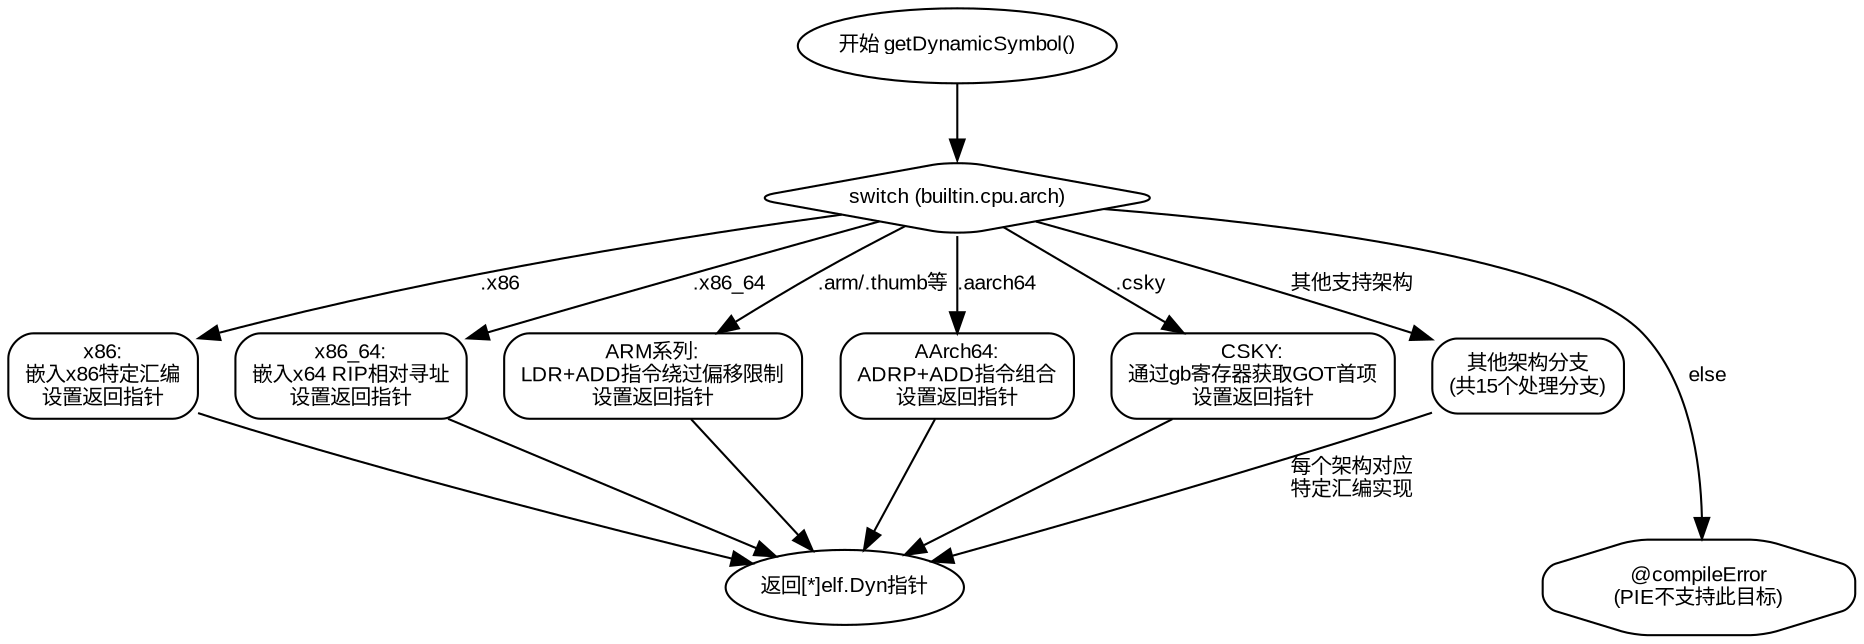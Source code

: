 
digraph GetDynamicSymbolFlowchart {
    graph [fontname="Arial", fontsize="12", labelloc="t", labeljust="l", rankdir="TB"];
    node [shape="rectangle", style="rounded", fontname="Arial", fontsize="10"];
    edge [fontname="Arial", fontsize="10"];

    start [label="开始 getDynamicSymbol()", shape="ellipse"];
    switch_arch [label="switch (builtin.cpu.arch)", shape="diamond"];
    return_x86 [label="x86:\n嵌入x86特定汇编\n设置返回指针"];
    return_x64 [label="x86_64:\n嵌入x64 RIP相对寻址\n设置返回指针"];
    return_arm [label="ARM系列:\nLDR+ADD指令绕过偏移限制\n设置返回指针"];
    return_aarch64 [label="AArch64:\nADRP+ADD指令组合\n设置返回指针"];
    return_csky [label="CSKY:\n通过gb寄存器获取GOT首项\n设置返回指针"];
    other_arch [label="其他架构分支\n(共15个处理分支)"];
    compile_error [label="@compileError\n(PIE不支持此目标)", shape="octagon"];
    return_result [label="返回[*]elf.Dyn指针", shape="ellipse"];

    start -> switch_arch;
    switch_arch -> return_x86 [label=".x86"];
    switch_arch -> return_x64 [label=".x86_64"];
    switch_arch -> return_arm [label=".arm/.thumb等"];
    switch_arch -> return_aarch64 [label=".aarch64"];
    switch_arch -> return_csky [label=".csky"];
    switch_arch -> other_arch [label="其他支持架构"];
    switch_arch -> compile_error [label="else"];

    return_x86 -> return_result;
    return_x64 -> return_result;
    return_arm -> return_result;
    return_aarch64 -> return_result;
    return_csky -> return_result;
    other_arch -> return_result [label="每个架构对应\n特定汇编实现"];
    
    edge [style="invis"];
    {rank=same; return_result compile_error}
}
